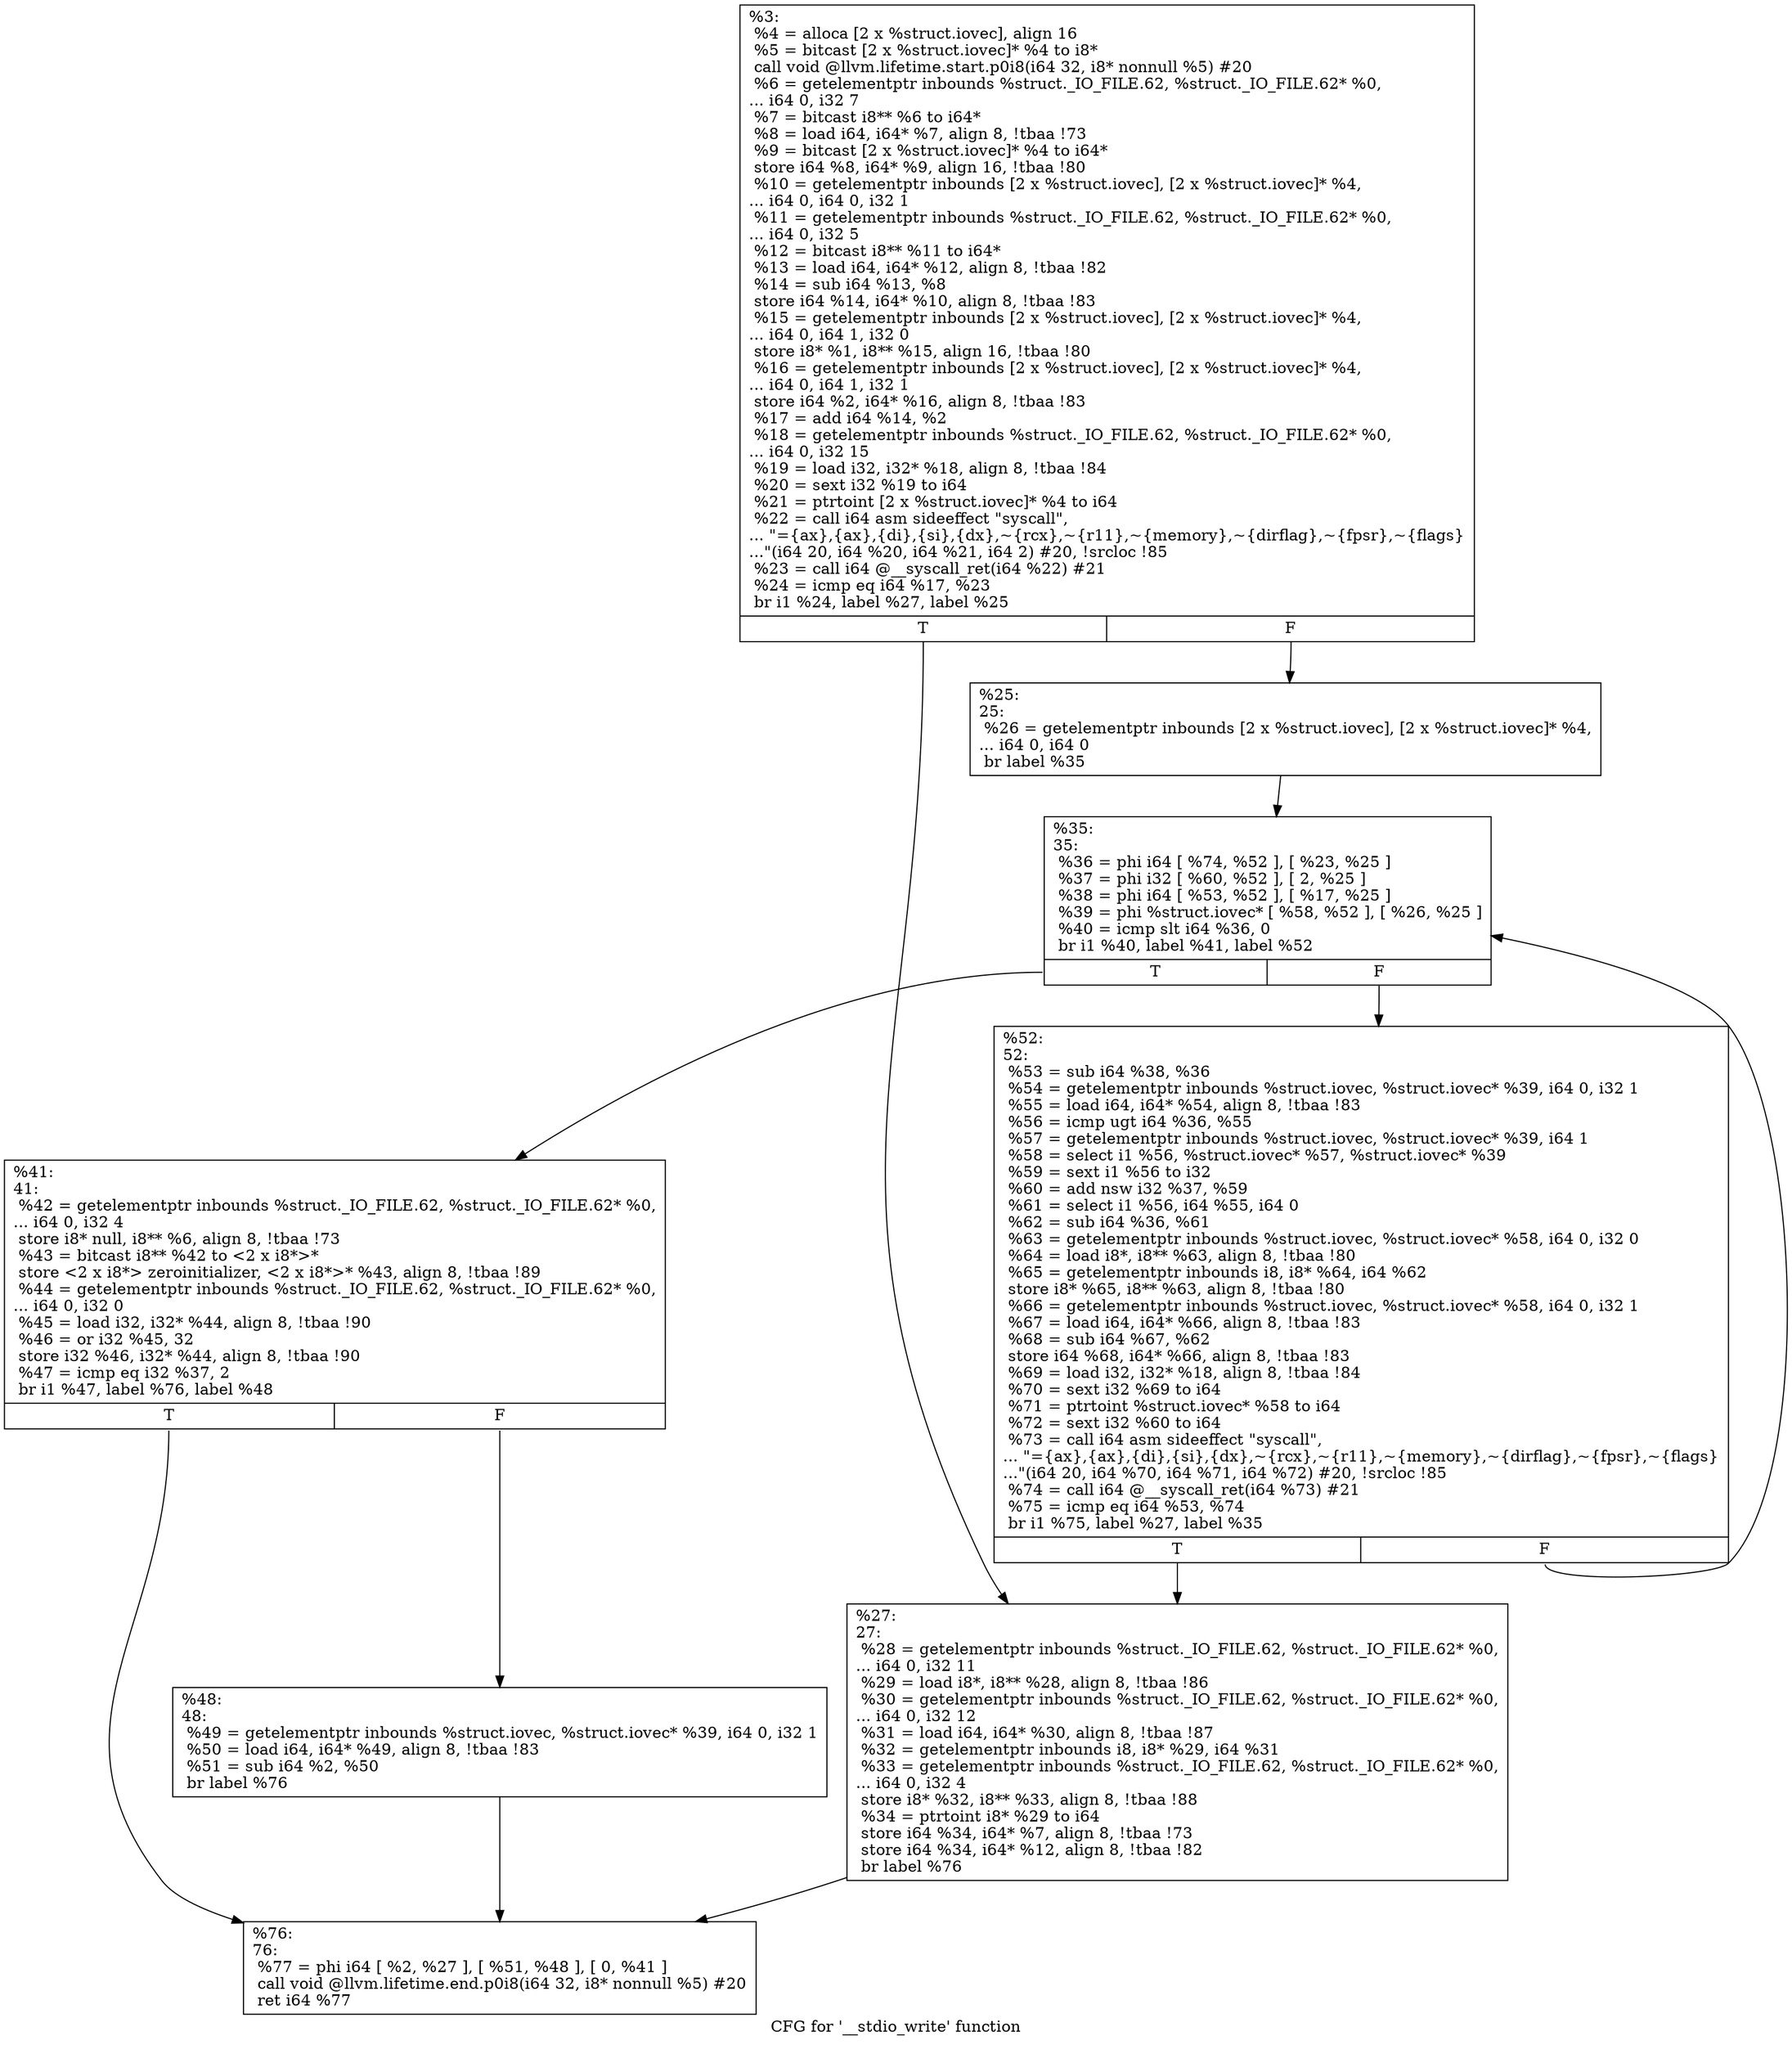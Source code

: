 digraph "CFG for '__stdio_write' function" {
	label="CFG for '__stdio_write' function";

	Node0x2356420 [shape=record,label="{%3:\l  %4 = alloca [2 x %struct.iovec], align 16\l  %5 = bitcast [2 x %struct.iovec]* %4 to i8*\l  call void @llvm.lifetime.start.p0i8(i64 32, i8* nonnull %5) #20\l  %6 = getelementptr inbounds %struct._IO_FILE.62, %struct._IO_FILE.62* %0,\l... i64 0, i32 7\l  %7 = bitcast i8** %6 to i64*\l  %8 = load i64, i64* %7, align 8, !tbaa !73\l  %9 = bitcast [2 x %struct.iovec]* %4 to i64*\l  store i64 %8, i64* %9, align 16, !tbaa !80\l  %10 = getelementptr inbounds [2 x %struct.iovec], [2 x %struct.iovec]* %4,\l... i64 0, i64 0, i32 1\l  %11 = getelementptr inbounds %struct._IO_FILE.62, %struct._IO_FILE.62* %0,\l... i64 0, i32 5\l  %12 = bitcast i8** %11 to i64*\l  %13 = load i64, i64* %12, align 8, !tbaa !82\l  %14 = sub i64 %13, %8\l  store i64 %14, i64* %10, align 8, !tbaa !83\l  %15 = getelementptr inbounds [2 x %struct.iovec], [2 x %struct.iovec]* %4,\l... i64 0, i64 1, i32 0\l  store i8* %1, i8** %15, align 16, !tbaa !80\l  %16 = getelementptr inbounds [2 x %struct.iovec], [2 x %struct.iovec]* %4,\l... i64 0, i64 1, i32 1\l  store i64 %2, i64* %16, align 8, !tbaa !83\l  %17 = add i64 %14, %2\l  %18 = getelementptr inbounds %struct._IO_FILE.62, %struct._IO_FILE.62* %0,\l... i64 0, i32 15\l  %19 = load i32, i32* %18, align 8, !tbaa !84\l  %20 = sext i32 %19 to i64\l  %21 = ptrtoint [2 x %struct.iovec]* %4 to i64\l  %22 = call i64 asm sideeffect \"syscall\",\l... \"=\{ax\},\{ax\},\{di\},\{si\},\{dx\},~\{rcx\},~\{r11\},~\{memory\},~\{dirflag\},~\{fpsr\},~\{flags\}\l...\"(i64 20, i64 %20, i64 %21, i64 2) #20, !srcloc !85\l  %23 = call i64 @__syscall_ret(i64 %22) #21\l  %24 = icmp eq i64 %17, %23\l  br i1 %24, label %27, label %25\l|{<s0>T|<s1>F}}"];
	Node0x2356420:s0 -> Node0x2356940;
	Node0x2356420:s1 -> Node0x23568f0;
	Node0x23568f0 [shape=record,label="{%25:\l25:                                               \l  %26 = getelementptr inbounds [2 x %struct.iovec], [2 x %struct.iovec]* %4,\l... i64 0, i64 0\l  br label %35\l}"];
	Node0x23568f0 -> Node0x2356990;
	Node0x2356940 [shape=record,label="{%27:\l27:                                               \l  %28 = getelementptr inbounds %struct._IO_FILE.62, %struct._IO_FILE.62* %0,\l... i64 0, i32 11\l  %29 = load i8*, i8** %28, align 8, !tbaa !86\l  %30 = getelementptr inbounds %struct._IO_FILE.62, %struct._IO_FILE.62* %0,\l... i64 0, i32 12\l  %31 = load i64, i64* %30, align 8, !tbaa !87\l  %32 = getelementptr inbounds i8, i8* %29, i64 %31\l  %33 = getelementptr inbounds %struct._IO_FILE.62, %struct._IO_FILE.62* %0,\l... i64 0, i32 4\l  store i8* %32, i8** %33, align 8, !tbaa !88\l  %34 = ptrtoint i8* %29 to i64\l  store i64 %34, i64* %7, align 8, !tbaa !73\l  store i64 %34, i64* %12, align 8, !tbaa !82\l  br label %76\l}"];
	Node0x2356940 -> Node0x2356ad0;
	Node0x2356990 [shape=record,label="{%35:\l35:                                               \l  %36 = phi i64 [ %74, %52 ], [ %23, %25 ]\l  %37 = phi i32 [ %60, %52 ], [ 2, %25 ]\l  %38 = phi i64 [ %53, %52 ], [ %17, %25 ]\l  %39 = phi %struct.iovec* [ %58, %52 ], [ %26, %25 ]\l  %40 = icmp slt i64 %36, 0\l  br i1 %40, label %41, label %52\l|{<s0>T|<s1>F}}"];
	Node0x2356990:s0 -> Node0x23569e0;
	Node0x2356990:s1 -> Node0x2356a80;
	Node0x23569e0 [shape=record,label="{%41:\l41:                                               \l  %42 = getelementptr inbounds %struct._IO_FILE.62, %struct._IO_FILE.62* %0,\l... i64 0, i32 4\l  store i8* null, i8** %6, align 8, !tbaa !73\l  %43 = bitcast i8** %42 to \<2 x i8*\>*\l  store \<2 x i8*\> zeroinitializer, \<2 x i8*\>* %43, align 8, !tbaa !89\l  %44 = getelementptr inbounds %struct._IO_FILE.62, %struct._IO_FILE.62* %0,\l... i64 0, i32 0\l  %45 = load i32, i32* %44, align 8, !tbaa !90\l  %46 = or i32 %45, 32\l  store i32 %46, i32* %44, align 8, !tbaa !90\l  %47 = icmp eq i32 %37, 2\l  br i1 %47, label %76, label %48\l|{<s0>T|<s1>F}}"];
	Node0x23569e0:s0 -> Node0x2356ad0;
	Node0x23569e0:s1 -> Node0x2356a30;
	Node0x2356a30 [shape=record,label="{%48:\l48:                                               \l  %49 = getelementptr inbounds %struct.iovec, %struct.iovec* %39, i64 0, i32 1\l  %50 = load i64, i64* %49, align 8, !tbaa !83\l  %51 = sub i64 %2, %50\l  br label %76\l}"];
	Node0x2356a30 -> Node0x2356ad0;
	Node0x2356a80 [shape=record,label="{%52:\l52:                                               \l  %53 = sub i64 %38, %36\l  %54 = getelementptr inbounds %struct.iovec, %struct.iovec* %39, i64 0, i32 1\l  %55 = load i64, i64* %54, align 8, !tbaa !83\l  %56 = icmp ugt i64 %36, %55\l  %57 = getelementptr inbounds %struct.iovec, %struct.iovec* %39, i64 1\l  %58 = select i1 %56, %struct.iovec* %57, %struct.iovec* %39\l  %59 = sext i1 %56 to i32\l  %60 = add nsw i32 %37, %59\l  %61 = select i1 %56, i64 %55, i64 0\l  %62 = sub i64 %36, %61\l  %63 = getelementptr inbounds %struct.iovec, %struct.iovec* %58, i64 0, i32 0\l  %64 = load i8*, i8** %63, align 8, !tbaa !80\l  %65 = getelementptr inbounds i8, i8* %64, i64 %62\l  store i8* %65, i8** %63, align 8, !tbaa !80\l  %66 = getelementptr inbounds %struct.iovec, %struct.iovec* %58, i64 0, i32 1\l  %67 = load i64, i64* %66, align 8, !tbaa !83\l  %68 = sub i64 %67, %62\l  store i64 %68, i64* %66, align 8, !tbaa !83\l  %69 = load i32, i32* %18, align 8, !tbaa !84\l  %70 = sext i32 %69 to i64\l  %71 = ptrtoint %struct.iovec* %58 to i64\l  %72 = sext i32 %60 to i64\l  %73 = call i64 asm sideeffect \"syscall\",\l... \"=\{ax\},\{ax\},\{di\},\{si\},\{dx\},~\{rcx\},~\{r11\},~\{memory\},~\{dirflag\},~\{fpsr\},~\{flags\}\l...\"(i64 20, i64 %70, i64 %71, i64 %72) #20, !srcloc !85\l  %74 = call i64 @__syscall_ret(i64 %73) #21\l  %75 = icmp eq i64 %53, %74\l  br i1 %75, label %27, label %35\l|{<s0>T|<s1>F}}"];
	Node0x2356a80:s0 -> Node0x2356940;
	Node0x2356a80:s1 -> Node0x2356990;
	Node0x2356ad0 [shape=record,label="{%76:\l76:                                               \l  %77 = phi i64 [ %2, %27 ], [ %51, %48 ], [ 0, %41 ]\l  call void @llvm.lifetime.end.p0i8(i64 32, i8* nonnull %5) #20\l  ret i64 %77\l}"];
}
